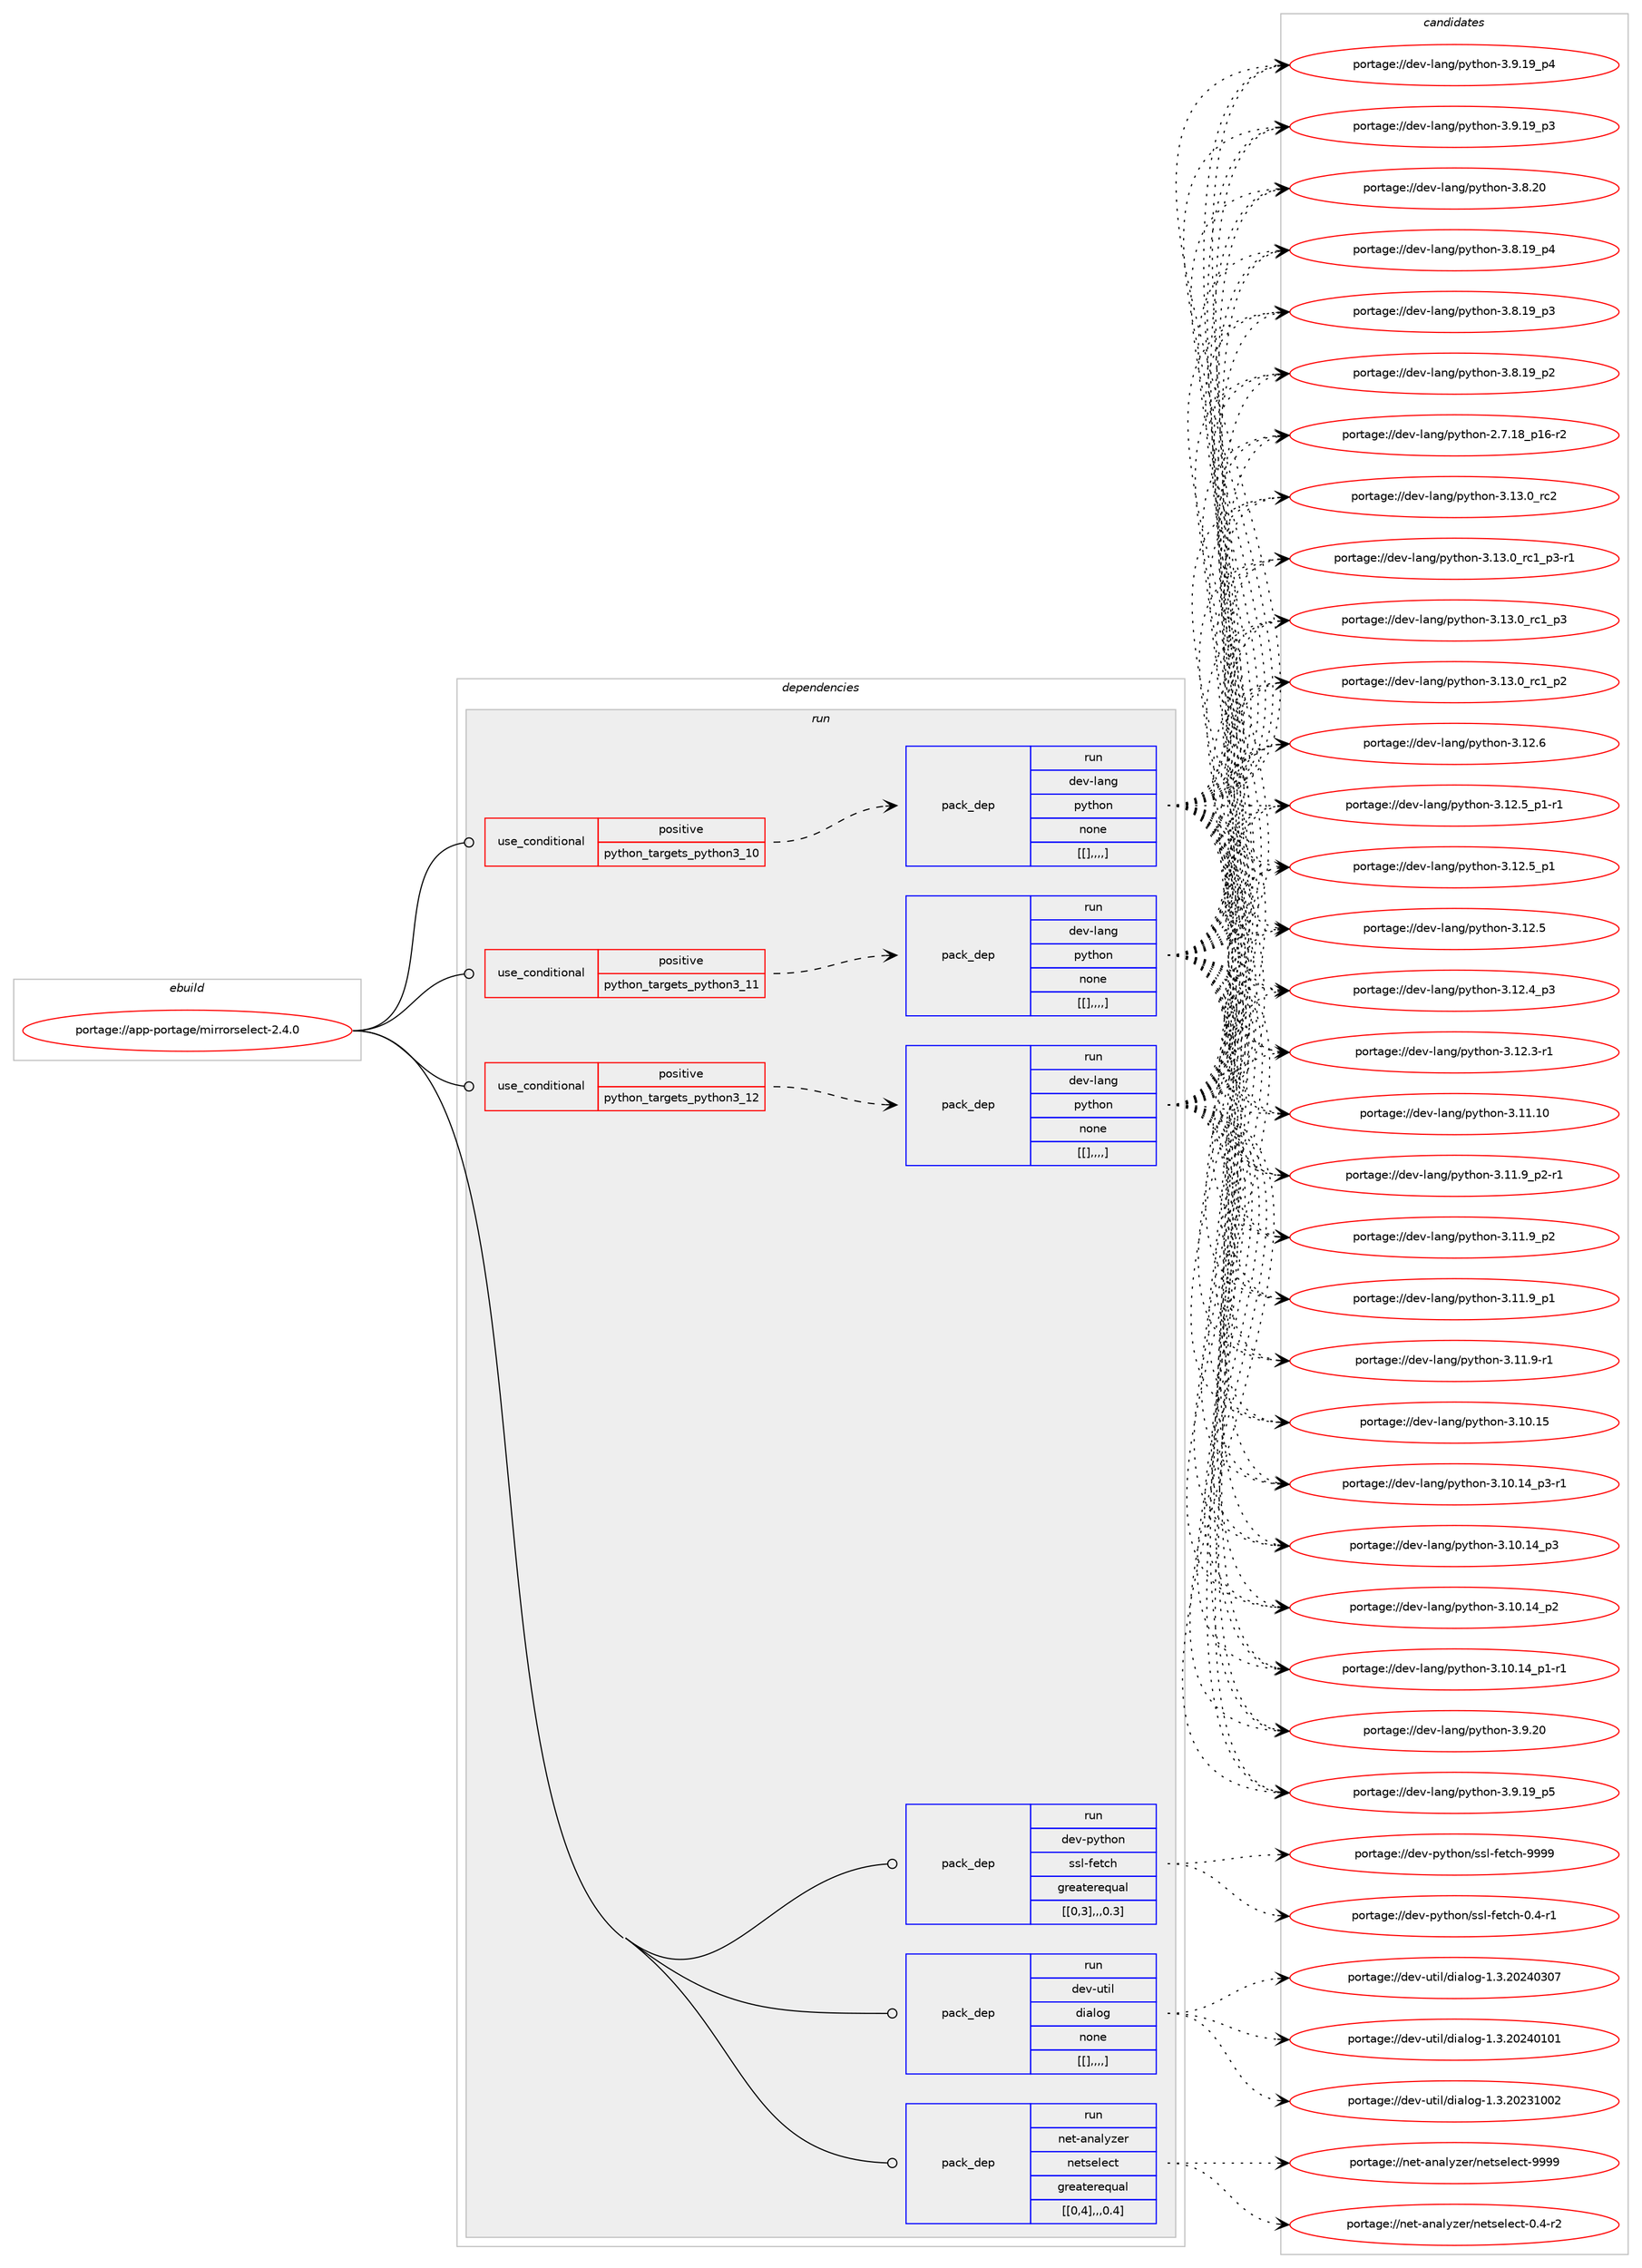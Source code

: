 digraph prolog {

# *************
# Graph options
# *************

newrank=true;
concentrate=true;
compound=true;
graph [rankdir=LR,fontname=Helvetica,fontsize=10,ranksep=1.5];#, ranksep=2.5, nodesep=0.2];
edge  [arrowhead=vee];
node  [fontname=Helvetica,fontsize=10];

# **********
# The ebuild
# **********

subgraph cluster_leftcol {
color=gray;
label=<<i>ebuild</i>>;
id [label="portage://app-portage/mirrorselect-2.4.0", color=red, width=4, href="../app-portage/mirrorselect-2.4.0.svg"];
}

# ****************
# The dependencies
# ****************

subgraph cluster_midcol {
color=gray;
label=<<i>dependencies</i>>;
subgraph cluster_compile {
fillcolor="#eeeeee";
style=filled;
label=<<i>compile</i>>;
}
subgraph cluster_compileandrun {
fillcolor="#eeeeee";
style=filled;
label=<<i>compile and run</i>>;
}
subgraph cluster_run {
fillcolor="#eeeeee";
style=filled;
label=<<i>run</i>>;
subgraph cond14303 {
dependency51634 [label=<<TABLE BORDER="0" CELLBORDER="1" CELLSPACING="0" CELLPADDING="4"><TR><TD ROWSPAN="3" CELLPADDING="10">use_conditional</TD></TR><TR><TD>positive</TD></TR><TR><TD>python_targets_python3_10</TD></TR></TABLE>>, shape=none, color=red];
subgraph pack36865 {
dependency51635 [label=<<TABLE BORDER="0" CELLBORDER="1" CELLSPACING="0" CELLPADDING="4" WIDTH="220"><TR><TD ROWSPAN="6" CELLPADDING="30">pack_dep</TD></TR><TR><TD WIDTH="110">run</TD></TR><TR><TD>dev-lang</TD></TR><TR><TD>python</TD></TR><TR><TD>none</TD></TR><TR><TD>[[],,,,]</TD></TR></TABLE>>, shape=none, color=blue];
}
dependency51634:e -> dependency51635:w [weight=20,style="dashed",arrowhead="vee"];
}
id:e -> dependency51634:w [weight=20,style="solid",arrowhead="odot"];
subgraph cond14304 {
dependency51636 [label=<<TABLE BORDER="0" CELLBORDER="1" CELLSPACING="0" CELLPADDING="4"><TR><TD ROWSPAN="3" CELLPADDING="10">use_conditional</TD></TR><TR><TD>positive</TD></TR><TR><TD>python_targets_python3_11</TD></TR></TABLE>>, shape=none, color=red];
subgraph pack36866 {
dependency51637 [label=<<TABLE BORDER="0" CELLBORDER="1" CELLSPACING="0" CELLPADDING="4" WIDTH="220"><TR><TD ROWSPAN="6" CELLPADDING="30">pack_dep</TD></TR><TR><TD WIDTH="110">run</TD></TR><TR><TD>dev-lang</TD></TR><TR><TD>python</TD></TR><TR><TD>none</TD></TR><TR><TD>[[],,,,]</TD></TR></TABLE>>, shape=none, color=blue];
}
dependency51636:e -> dependency51637:w [weight=20,style="dashed",arrowhead="vee"];
}
id:e -> dependency51636:w [weight=20,style="solid",arrowhead="odot"];
subgraph cond14305 {
dependency51638 [label=<<TABLE BORDER="0" CELLBORDER="1" CELLSPACING="0" CELLPADDING="4"><TR><TD ROWSPAN="3" CELLPADDING="10">use_conditional</TD></TR><TR><TD>positive</TD></TR><TR><TD>python_targets_python3_12</TD></TR></TABLE>>, shape=none, color=red];
subgraph pack36867 {
dependency51639 [label=<<TABLE BORDER="0" CELLBORDER="1" CELLSPACING="0" CELLPADDING="4" WIDTH="220"><TR><TD ROWSPAN="6" CELLPADDING="30">pack_dep</TD></TR><TR><TD WIDTH="110">run</TD></TR><TR><TD>dev-lang</TD></TR><TR><TD>python</TD></TR><TR><TD>none</TD></TR><TR><TD>[[],,,,]</TD></TR></TABLE>>, shape=none, color=blue];
}
dependency51638:e -> dependency51639:w [weight=20,style="dashed",arrowhead="vee"];
}
id:e -> dependency51638:w [weight=20,style="solid",arrowhead="odot"];
subgraph pack36868 {
dependency51640 [label=<<TABLE BORDER="0" CELLBORDER="1" CELLSPACING="0" CELLPADDING="4" WIDTH="220"><TR><TD ROWSPAN="6" CELLPADDING="30">pack_dep</TD></TR><TR><TD WIDTH="110">run</TD></TR><TR><TD>dev-python</TD></TR><TR><TD>ssl-fetch</TD></TR><TR><TD>greaterequal</TD></TR><TR><TD>[[0,3],,,0.3]</TD></TR></TABLE>>, shape=none, color=blue];
}
id:e -> dependency51640:w [weight=20,style="solid",arrowhead="odot"];
subgraph pack36869 {
dependency51641 [label=<<TABLE BORDER="0" CELLBORDER="1" CELLSPACING="0" CELLPADDING="4" WIDTH="220"><TR><TD ROWSPAN="6" CELLPADDING="30">pack_dep</TD></TR><TR><TD WIDTH="110">run</TD></TR><TR><TD>dev-util</TD></TR><TR><TD>dialog</TD></TR><TR><TD>none</TD></TR><TR><TD>[[],,,,]</TD></TR></TABLE>>, shape=none, color=blue];
}
id:e -> dependency51641:w [weight=20,style="solid",arrowhead="odot"];
subgraph pack36870 {
dependency51642 [label=<<TABLE BORDER="0" CELLBORDER="1" CELLSPACING="0" CELLPADDING="4" WIDTH="220"><TR><TD ROWSPAN="6" CELLPADDING="30">pack_dep</TD></TR><TR><TD WIDTH="110">run</TD></TR><TR><TD>net-analyzer</TD></TR><TR><TD>netselect</TD></TR><TR><TD>greaterequal</TD></TR><TR><TD>[[0,4],,,0.4]</TD></TR></TABLE>>, shape=none, color=blue];
}
id:e -> dependency51642:w [weight=20,style="solid",arrowhead="odot"];
}
}

# **************
# The candidates
# **************

subgraph cluster_choices {
rank=same;
color=gray;
label=<<i>candidates</i>>;

subgraph choice36865 {
color=black;
nodesep=1;
choice10010111845108971101034711212111610411111045514649514648951149950 [label="portage://dev-lang/python-3.13.0_rc2", color=red, width=4,href="../dev-lang/python-3.13.0_rc2.svg"];
choice1001011184510897110103471121211161041111104551464951464895114994995112514511449 [label="portage://dev-lang/python-3.13.0_rc1_p3-r1", color=red, width=4,href="../dev-lang/python-3.13.0_rc1_p3-r1.svg"];
choice100101118451089711010347112121116104111110455146495146489511499499511251 [label="portage://dev-lang/python-3.13.0_rc1_p3", color=red, width=4,href="../dev-lang/python-3.13.0_rc1_p3.svg"];
choice100101118451089711010347112121116104111110455146495146489511499499511250 [label="portage://dev-lang/python-3.13.0_rc1_p2", color=red, width=4,href="../dev-lang/python-3.13.0_rc1_p2.svg"];
choice10010111845108971101034711212111610411111045514649504654 [label="portage://dev-lang/python-3.12.6", color=red, width=4,href="../dev-lang/python-3.12.6.svg"];
choice1001011184510897110103471121211161041111104551464950465395112494511449 [label="portage://dev-lang/python-3.12.5_p1-r1", color=red, width=4,href="../dev-lang/python-3.12.5_p1-r1.svg"];
choice100101118451089711010347112121116104111110455146495046539511249 [label="portage://dev-lang/python-3.12.5_p1", color=red, width=4,href="../dev-lang/python-3.12.5_p1.svg"];
choice10010111845108971101034711212111610411111045514649504653 [label="portage://dev-lang/python-3.12.5", color=red, width=4,href="../dev-lang/python-3.12.5.svg"];
choice100101118451089711010347112121116104111110455146495046529511251 [label="portage://dev-lang/python-3.12.4_p3", color=red, width=4,href="../dev-lang/python-3.12.4_p3.svg"];
choice100101118451089711010347112121116104111110455146495046514511449 [label="portage://dev-lang/python-3.12.3-r1", color=red, width=4,href="../dev-lang/python-3.12.3-r1.svg"];
choice1001011184510897110103471121211161041111104551464949464948 [label="portage://dev-lang/python-3.11.10", color=red, width=4,href="../dev-lang/python-3.11.10.svg"];
choice1001011184510897110103471121211161041111104551464949465795112504511449 [label="portage://dev-lang/python-3.11.9_p2-r1", color=red, width=4,href="../dev-lang/python-3.11.9_p2-r1.svg"];
choice100101118451089711010347112121116104111110455146494946579511250 [label="portage://dev-lang/python-3.11.9_p2", color=red, width=4,href="../dev-lang/python-3.11.9_p2.svg"];
choice100101118451089711010347112121116104111110455146494946579511249 [label="portage://dev-lang/python-3.11.9_p1", color=red, width=4,href="../dev-lang/python-3.11.9_p1.svg"];
choice100101118451089711010347112121116104111110455146494946574511449 [label="portage://dev-lang/python-3.11.9-r1", color=red, width=4,href="../dev-lang/python-3.11.9-r1.svg"];
choice1001011184510897110103471121211161041111104551464948464953 [label="portage://dev-lang/python-3.10.15", color=red, width=4,href="../dev-lang/python-3.10.15.svg"];
choice100101118451089711010347112121116104111110455146494846495295112514511449 [label="portage://dev-lang/python-3.10.14_p3-r1", color=red, width=4,href="../dev-lang/python-3.10.14_p3-r1.svg"];
choice10010111845108971101034711212111610411111045514649484649529511251 [label="portage://dev-lang/python-3.10.14_p3", color=red, width=4,href="../dev-lang/python-3.10.14_p3.svg"];
choice10010111845108971101034711212111610411111045514649484649529511250 [label="portage://dev-lang/python-3.10.14_p2", color=red, width=4,href="../dev-lang/python-3.10.14_p2.svg"];
choice100101118451089711010347112121116104111110455146494846495295112494511449 [label="portage://dev-lang/python-3.10.14_p1-r1", color=red, width=4,href="../dev-lang/python-3.10.14_p1-r1.svg"];
choice10010111845108971101034711212111610411111045514657465048 [label="portage://dev-lang/python-3.9.20", color=red, width=4,href="../dev-lang/python-3.9.20.svg"];
choice100101118451089711010347112121116104111110455146574649579511253 [label="portage://dev-lang/python-3.9.19_p5", color=red, width=4,href="../dev-lang/python-3.9.19_p5.svg"];
choice100101118451089711010347112121116104111110455146574649579511252 [label="portage://dev-lang/python-3.9.19_p4", color=red, width=4,href="../dev-lang/python-3.9.19_p4.svg"];
choice100101118451089711010347112121116104111110455146574649579511251 [label="portage://dev-lang/python-3.9.19_p3", color=red, width=4,href="../dev-lang/python-3.9.19_p3.svg"];
choice10010111845108971101034711212111610411111045514656465048 [label="portage://dev-lang/python-3.8.20", color=red, width=4,href="../dev-lang/python-3.8.20.svg"];
choice100101118451089711010347112121116104111110455146564649579511252 [label="portage://dev-lang/python-3.8.19_p4", color=red, width=4,href="../dev-lang/python-3.8.19_p4.svg"];
choice100101118451089711010347112121116104111110455146564649579511251 [label="portage://dev-lang/python-3.8.19_p3", color=red, width=4,href="../dev-lang/python-3.8.19_p3.svg"];
choice100101118451089711010347112121116104111110455146564649579511250 [label="portage://dev-lang/python-3.8.19_p2", color=red, width=4,href="../dev-lang/python-3.8.19_p2.svg"];
choice100101118451089711010347112121116104111110455046554649569511249544511450 [label="portage://dev-lang/python-2.7.18_p16-r2", color=red, width=4,href="../dev-lang/python-2.7.18_p16-r2.svg"];
dependency51635:e -> choice10010111845108971101034711212111610411111045514649514648951149950:w [style=dotted,weight="100"];
dependency51635:e -> choice1001011184510897110103471121211161041111104551464951464895114994995112514511449:w [style=dotted,weight="100"];
dependency51635:e -> choice100101118451089711010347112121116104111110455146495146489511499499511251:w [style=dotted,weight="100"];
dependency51635:e -> choice100101118451089711010347112121116104111110455146495146489511499499511250:w [style=dotted,weight="100"];
dependency51635:e -> choice10010111845108971101034711212111610411111045514649504654:w [style=dotted,weight="100"];
dependency51635:e -> choice1001011184510897110103471121211161041111104551464950465395112494511449:w [style=dotted,weight="100"];
dependency51635:e -> choice100101118451089711010347112121116104111110455146495046539511249:w [style=dotted,weight="100"];
dependency51635:e -> choice10010111845108971101034711212111610411111045514649504653:w [style=dotted,weight="100"];
dependency51635:e -> choice100101118451089711010347112121116104111110455146495046529511251:w [style=dotted,weight="100"];
dependency51635:e -> choice100101118451089711010347112121116104111110455146495046514511449:w [style=dotted,weight="100"];
dependency51635:e -> choice1001011184510897110103471121211161041111104551464949464948:w [style=dotted,weight="100"];
dependency51635:e -> choice1001011184510897110103471121211161041111104551464949465795112504511449:w [style=dotted,weight="100"];
dependency51635:e -> choice100101118451089711010347112121116104111110455146494946579511250:w [style=dotted,weight="100"];
dependency51635:e -> choice100101118451089711010347112121116104111110455146494946579511249:w [style=dotted,weight="100"];
dependency51635:e -> choice100101118451089711010347112121116104111110455146494946574511449:w [style=dotted,weight="100"];
dependency51635:e -> choice1001011184510897110103471121211161041111104551464948464953:w [style=dotted,weight="100"];
dependency51635:e -> choice100101118451089711010347112121116104111110455146494846495295112514511449:w [style=dotted,weight="100"];
dependency51635:e -> choice10010111845108971101034711212111610411111045514649484649529511251:w [style=dotted,weight="100"];
dependency51635:e -> choice10010111845108971101034711212111610411111045514649484649529511250:w [style=dotted,weight="100"];
dependency51635:e -> choice100101118451089711010347112121116104111110455146494846495295112494511449:w [style=dotted,weight="100"];
dependency51635:e -> choice10010111845108971101034711212111610411111045514657465048:w [style=dotted,weight="100"];
dependency51635:e -> choice100101118451089711010347112121116104111110455146574649579511253:w [style=dotted,weight="100"];
dependency51635:e -> choice100101118451089711010347112121116104111110455146574649579511252:w [style=dotted,weight="100"];
dependency51635:e -> choice100101118451089711010347112121116104111110455146574649579511251:w [style=dotted,weight="100"];
dependency51635:e -> choice10010111845108971101034711212111610411111045514656465048:w [style=dotted,weight="100"];
dependency51635:e -> choice100101118451089711010347112121116104111110455146564649579511252:w [style=dotted,weight="100"];
dependency51635:e -> choice100101118451089711010347112121116104111110455146564649579511251:w [style=dotted,weight="100"];
dependency51635:e -> choice100101118451089711010347112121116104111110455146564649579511250:w [style=dotted,weight="100"];
dependency51635:e -> choice100101118451089711010347112121116104111110455046554649569511249544511450:w [style=dotted,weight="100"];
}
subgraph choice36866 {
color=black;
nodesep=1;
choice10010111845108971101034711212111610411111045514649514648951149950 [label="portage://dev-lang/python-3.13.0_rc2", color=red, width=4,href="../dev-lang/python-3.13.0_rc2.svg"];
choice1001011184510897110103471121211161041111104551464951464895114994995112514511449 [label="portage://dev-lang/python-3.13.0_rc1_p3-r1", color=red, width=4,href="../dev-lang/python-3.13.0_rc1_p3-r1.svg"];
choice100101118451089711010347112121116104111110455146495146489511499499511251 [label="portage://dev-lang/python-3.13.0_rc1_p3", color=red, width=4,href="../dev-lang/python-3.13.0_rc1_p3.svg"];
choice100101118451089711010347112121116104111110455146495146489511499499511250 [label="portage://dev-lang/python-3.13.0_rc1_p2", color=red, width=4,href="../dev-lang/python-3.13.0_rc1_p2.svg"];
choice10010111845108971101034711212111610411111045514649504654 [label="portage://dev-lang/python-3.12.6", color=red, width=4,href="../dev-lang/python-3.12.6.svg"];
choice1001011184510897110103471121211161041111104551464950465395112494511449 [label="portage://dev-lang/python-3.12.5_p1-r1", color=red, width=4,href="../dev-lang/python-3.12.5_p1-r1.svg"];
choice100101118451089711010347112121116104111110455146495046539511249 [label="portage://dev-lang/python-3.12.5_p1", color=red, width=4,href="../dev-lang/python-3.12.5_p1.svg"];
choice10010111845108971101034711212111610411111045514649504653 [label="portage://dev-lang/python-3.12.5", color=red, width=4,href="../dev-lang/python-3.12.5.svg"];
choice100101118451089711010347112121116104111110455146495046529511251 [label="portage://dev-lang/python-3.12.4_p3", color=red, width=4,href="../dev-lang/python-3.12.4_p3.svg"];
choice100101118451089711010347112121116104111110455146495046514511449 [label="portage://dev-lang/python-3.12.3-r1", color=red, width=4,href="../dev-lang/python-3.12.3-r1.svg"];
choice1001011184510897110103471121211161041111104551464949464948 [label="portage://dev-lang/python-3.11.10", color=red, width=4,href="../dev-lang/python-3.11.10.svg"];
choice1001011184510897110103471121211161041111104551464949465795112504511449 [label="portage://dev-lang/python-3.11.9_p2-r1", color=red, width=4,href="../dev-lang/python-3.11.9_p2-r1.svg"];
choice100101118451089711010347112121116104111110455146494946579511250 [label="portage://dev-lang/python-3.11.9_p2", color=red, width=4,href="../dev-lang/python-3.11.9_p2.svg"];
choice100101118451089711010347112121116104111110455146494946579511249 [label="portage://dev-lang/python-3.11.9_p1", color=red, width=4,href="../dev-lang/python-3.11.9_p1.svg"];
choice100101118451089711010347112121116104111110455146494946574511449 [label="portage://dev-lang/python-3.11.9-r1", color=red, width=4,href="../dev-lang/python-3.11.9-r1.svg"];
choice1001011184510897110103471121211161041111104551464948464953 [label="portage://dev-lang/python-3.10.15", color=red, width=4,href="../dev-lang/python-3.10.15.svg"];
choice100101118451089711010347112121116104111110455146494846495295112514511449 [label="portage://dev-lang/python-3.10.14_p3-r1", color=red, width=4,href="../dev-lang/python-3.10.14_p3-r1.svg"];
choice10010111845108971101034711212111610411111045514649484649529511251 [label="portage://dev-lang/python-3.10.14_p3", color=red, width=4,href="../dev-lang/python-3.10.14_p3.svg"];
choice10010111845108971101034711212111610411111045514649484649529511250 [label="portage://dev-lang/python-3.10.14_p2", color=red, width=4,href="../dev-lang/python-3.10.14_p2.svg"];
choice100101118451089711010347112121116104111110455146494846495295112494511449 [label="portage://dev-lang/python-3.10.14_p1-r1", color=red, width=4,href="../dev-lang/python-3.10.14_p1-r1.svg"];
choice10010111845108971101034711212111610411111045514657465048 [label="portage://dev-lang/python-3.9.20", color=red, width=4,href="../dev-lang/python-3.9.20.svg"];
choice100101118451089711010347112121116104111110455146574649579511253 [label="portage://dev-lang/python-3.9.19_p5", color=red, width=4,href="../dev-lang/python-3.9.19_p5.svg"];
choice100101118451089711010347112121116104111110455146574649579511252 [label="portage://dev-lang/python-3.9.19_p4", color=red, width=4,href="../dev-lang/python-3.9.19_p4.svg"];
choice100101118451089711010347112121116104111110455146574649579511251 [label="portage://dev-lang/python-3.9.19_p3", color=red, width=4,href="../dev-lang/python-3.9.19_p3.svg"];
choice10010111845108971101034711212111610411111045514656465048 [label="portage://dev-lang/python-3.8.20", color=red, width=4,href="../dev-lang/python-3.8.20.svg"];
choice100101118451089711010347112121116104111110455146564649579511252 [label="portage://dev-lang/python-3.8.19_p4", color=red, width=4,href="../dev-lang/python-3.8.19_p4.svg"];
choice100101118451089711010347112121116104111110455146564649579511251 [label="portage://dev-lang/python-3.8.19_p3", color=red, width=4,href="../dev-lang/python-3.8.19_p3.svg"];
choice100101118451089711010347112121116104111110455146564649579511250 [label="portage://dev-lang/python-3.8.19_p2", color=red, width=4,href="../dev-lang/python-3.8.19_p2.svg"];
choice100101118451089711010347112121116104111110455046554649569511249544511450 [label="portage://dev-lang/python-2.7.18_p16-r2", color=red, width=4,href="../dev-lang/python-2.7.18_p16-r2.svg"];
dependency51637:e -> choice10010111845108971101034711212111610411111045514649514648951149950:w [style=dotted,weight="100"];
dependency51637:e -> choice1001011184510897110103471121211161041111104551464951464895114994995112514511449:w [style=dotted,weight="100"];
dependency51637:e -> choice100101118451089711010347112121116104111110455146495146489511499499511251:w [style=dotted,weight="100"];
dependency51637:e -> choice100101118451089711010347112121116104111110455146495146489511499499511250:w [style=dotted,weight="100"];
dependency51637:e -> choice10010111845108971101034711212111610411111045514649504654:w [style=dotted,weight="100"];
dependency51637:e -> choice1001011184510897110103471121211161041111104551464950465395112494511449:w [style=dotted,weight="100"];
dependency51637:e -> choice100101118451089711010347112121116104111110455146495046539511249:w [style=dotted,weight="100"];
dependency51637:e -> choice10010111845108971101034711212111610411111045514649504653:w [style=dotted,weight="100"];
dependency51637:e -> choice100101118451089711010347112121116104111110455146495046529511251:w [style=dotted,weight="100"];
dependency51637:e -> choice100101118451089711010347112121116104111110455146495046514511449:w [style=dotted,weight="100"];
dependency51637:e -> choice1001011184510897110103471121211161041111104551464949464948:w [style=dotted,weight="100"];
dependency51637:e -> choice1001011184510897110103471121211161041111104551464949465795112504511449:w [style=dotted,weight="100"];
dependency51637:e -> choice100101118451089711010347112121116104111110455146494946579511250:w [style=dotted,weight="100"];
dependency51637:e -> choice100101118451089711010347112121116104111110455146494946579511249:w [style=dotted,weight="100"];
dependency51637:e -> choice100101118451089711010347112121116104111110455146494946574511449:w [style=dotted,weight="100"];
dependency51637:e -> choice1001011184510897110103471121211161041111104551464948464953:w [style=dotted,weight="100"];
dependency51637:e -> choice100101118451089711010347112121116104111110455146494846495295112514511449:w [style=dotted,weight="100"];
dependency51637:e -> choice10010111845108971101034711212111610411111045514649484649529511251:w [style=dotted,weight="100"];
dependency51637:e -> choice10010111845108971101034711212111610411111045514649484649529511250:w [style=dotted,weight="100"];
dependency51637:e -> choice100101118451089711010347112121116104111110455146494846495295112494511449:w [style=dotted,weight="100"];
dependency51637:e -> choice10010111845108971101034711212111610411111045514657465048:w [style=dotted,weight="100"];
dependency51637:e -> choice100101118451089711010347112121116104111110455146574649579511253:w [style=dotted,weight="100"];
dependency51637:e -> choice100101118451089711010347112121116104111110455146574649579511252:w [style=dotted,weight="100"];
dependency51637:e -> choice100101118451089711010347112121116104111110455146574649579511251:w [style=dotted,weight="100"];
dependency51637:e -> choice10010111845108971101034711212111610411111045514656465048:w [style=dotted,weight="100"];
dependency51637:e -> choice100101118451089711010347112121116104111110455146564649579511252:w [style=dotted,weight="100"];
dependency51637:e -> choice100101118451089711010347112121116104111110455146564649579511251:w [style=dotted,weight="100"];
dependency51637:e -> choice100101118451089711010347112121116104111110455146564649579511250:w [style=dotted,weight="100"];
dependency51637:e -> choice100101118451089711010347112121116104111110455046554649569511249544511450:w [style=dotted,weight="100"];
}
subgraph choice36867 {
color=black;
nodesep=1;
choice10010111845108971101034711212111610411111045514649514648951149950 [label="portage://dev-lang/python-3.13.0_rc2", color=red, width=4,href="../dev-lang/python-3.13.0_rc2.svg"];
choice1001011184510897110103471121211161041111104551464951464895114994995112514511449 [label="portage://dev-lang/python-3.13.0_rc1_p3-r1", color=red, width=4,href="../dev-lang/python-3.13.0_rc1_p3-r1.svg"];
choice100101118451089711010347112121116104111110455146495146489511499499511251 [label="portage://dev-lang/python-3.13.0_rc1_p3", color=red, width=4,href="../dev-lang/python-3.13.0_rc1_p3.svg"];
choice100101118451089711010347112121116104111110455146495146489511499499511250 [label="portage://dev-lang/python-3.13.0_rc1_p2", color=red, width=4,href="../dev-lang/python-3.13.0_rc1_p2.svg"];
choice10010111845108971101034711212111610411111045514649504654 [label="portage://dev-lang/python-3.12.6", color=red, width=4,href="../dev-lang/python-3.12.6.svg"];
choice1001011184510897110103471121211161041111104551464950465395112494511449 [label="portage://dev-lang/python-3.12.5_p1-r1", color=red, width=4,href="../dev-lang/python-3.12.5_p1-r1.svg"];
choice100101118451089711010347112121116104111110455146495046539511249 [label="portage://dev-lang/python-3.12.5_p1", color=red, width=4,href="../dev-lang/python-3.12.5_p1.svg"];
choice10010111845108971101034711212111610411111045514649504653 [label="portage://dev-lang/python-3.12.5", color=red, width=4,href="../dev-lang/python-3.12.5.svg"];
choice100101118451089711010347112121116104111110455146495046529511251 [label="portage://dev-lang/python-3.12.4_p3", color=red, width=4,href="../dev-lang/python-3.12.4_p3.svg"];
choice100101118451089711010347112121116104111110455146495046514511449 [label="portage://dev-lang/python-3.12.3-r1", color=red, width=4,href="../dev-lang/python-3.12.3-r1.svg"];
choice1001011184510897110103471121211161041111104551464949464948 [label="portage://dev-lang/python-3.11.10", color=red, width=4,href="../dev-lang/python-3.11.10.svg"];
choice1001011184510897110103471121211161041111104551464949465795112504511449 [label="portage://dev-lang/python-3.11.9_p2-r1", color=red, width=4,href="../dev-lang/python-3.11.9_p2-r1.svg"];
choice100101118451089711010347112121116104111110455146494946579511250 [label="portage://dev-lang/python-3.11.9_p2", color=red, width=4,href="../dev-lang/python-3.11.9_p2.svg"];
choice100101118451089711010347112121116104111110455146494946579511249 [label="portage://dev-lang/python-3.11.9_p1", color=red, width=4,href="../dev-lang/python-3.11.9_p1.svg"];
choice100101118451089711010347112121116104111110455146494946574511449 [label="portage://dev-lang/python-3.11.9-r1", color=red, width=4,href="../dev-lang/python-3.11.9-r1.svg"];
choice1001011184510897110103471121211161041111104551464948464953 [label="portage://dev-lang/python-3.10.15", color=red, width=4,href="../dev-lang/python-3.10.15.svg"];
choice100101118451089711010347112121116104111110455146494846495295112514511449 [label="portage://dev-lang/python-3.10.14_p3-r1", color=red, width=4,href="../dev-lang/python-3.10.14_p3-r1.svg"];
choice10010111845108971101034711212111610411111045514649484649529511251 [label="portage://dev-lang/python-3.10.14_p3", color=red, width=4,href="../dev-lang/python-3.10.14_p3.svg"];
choice10010111845108971101034711212111610411111045514649484649529511250 [label="portage://dev-lang/python-3.10.14_p2", color=red, width=4,href="../dev-lang/python-3.10.14_p2.svg"];
choice100101118451089711010347112121116104111110455146494846495295112494511449 [label="portage://dev-lang/python-3.10.14_p1-r1", color=red, width=4,href="../dev-lang/python-3.10.14_p1-r1.svg"];
choice10010111845108971101034711212111610411111045514657465048 [label="portage://dev-lang/python-3.9.20", color=red, width=4,href="../dev-lang/python-3.9.20.svg"];
choice100101118451089711010347112121116104111110455146574649579511253 [label="portage://dev-lang/python-3.9.19_p5", color=red, width=4,href="../dev-lang/python-3.9.19_p5.svg"];
choice100101118451089711010347112121116104111110455146574649579511252 [label="portage://dev-lang/python-3.9.19_p4", color=red, width=4,href="../dev-lang/python-3.9.19_p4.svg"];
choice100101118451089711010347112121116104111110455146574649579511251 [label="portage://dev-lang/python-3.9.19_p3", color=red, width=4,href="../dev-lang/python-3.9.19_p3.svg"];
choice10010111845108971101034711212111610411111045514656465048 [label="portage://dev-lang/python-3.8.20", color=red, width=4,href="../dev-lang/python-3.8.20.svg"];
choice100101118451089711010347112121116104111110455146564649579511252 [label="portage://dev-lang/python-3.8.19_p4", color=red, width=4,href="../dev-lang/python-3.8.19_p4.svg"];
choice100101118451089711010347112121116104111110455146564649579511251 [label="portage://dev-lang/python-3.8.19_p3", color=red, width=4,href="../dev-lang/python-3.8.19_p3.svg"];
choice100101118451089711010347112121116104111110455146564649579511250 [label="portage://dev-lang/python-3.8.19_p2", color=red, width=4,href="../dev-lang/python-3.8.19_p2.svg"];
choice100101118451089711010347112121116104111110455046554649569511249544511450 [label="portage://dev-lang/python-2.7.18_p16-r2", color=red, width=4,href="../dev-lang/python-2.7.18_p16-r2.svg"];
dependency51639:e -> choice10010111845108971101034711212111610411111045514649514648951149950:w [style=dotted,weight="100"];
dependency51639:e -> choice1001011184510897110103471121211161041111104551464951464895114994995112514511449:w [style=dotted,weight="100"];
dependency51639:e -> choice100101118451089711010347112121116104111110455146495146489511499499511251:w [style=dotted,weight="100"];
dependency51639:e -> choice100101118451089711010347112121116104111110455146495146489511499499511250:w [style=dotted,weight="100"];
dependency51639:e -> choice10010111845108971101034711212111610411111045514649504654:w [style=dotted,weight="100"];
dependency51639:e -> choice1001011184510897110103471121211161041111104551464950465395112494511449:w [style=dotted,weight="100"];
dependency51639:e -> choice100101118451089711010347112121116104111110455146495046539511249:w [style=dotted,weight="100"];
dependency51639:e -> choice10010111845108971101034711212111610411111045514649504653:w [style=dotted,weight="100"];
dependency51639:e -> choice100101118451089711010347112121116104111110455146495046529511251:w [style=dotted,weight="100"];
dependency51639:e -> choice100101118451089711010347112121116104111110455146495046514511449:w [style=dotted,weight="100"];
dependency51639:e -> choice1001011184510897110103471121211161041111104551464949464948:w [style=dotted,weight="100"];
dependency51639:e -> choice1001011184510897110103471121211161041111104551464949465795112504511449:w [style=dotted,weight="100"];
dependency51639:e -> choice100101118451089711010347112121116104111110455146494946579511250:w [style=dotted,weight="100"];
dependency51639:e -> choice100101118451089711010347112121116104111110455146494946579511249:w [style=dotted,weight="100"];
dependency51639:e -> choice100101118451089711010347112121116104111110455146494946574511449:w [style=dotted,weight="100"];
dependency51639:e -> choice1001011184510897110103471121211161041111104551464948464953:w [style=dotted,weight="100"];
dependency51639:e -> choice100101118451089711010347112121116104111110455146494846495295112514511449:w [style=dotted,weight="100"];
dependency51639:e -> choice10010111845108971101034711212111610411111045514649484649529511251:w [style=dotted,weight="100"];
dependency51639:e -> choice10010111845108971101034711212111610411111045514649484649529511250:w [style=dotted,weight="100"];
dependency51639:e -> choice100101118451089711010347112121116104111110455146494846495295112494511449:w [style=dotted,weight="100"];
dependency51639:e -> choice10010111845108971101034711212111610411111045514657465048:w [style=dotted,weight="100"];
dependency51639:e -> choice100101118451089711010347112121116104111110455146574649579511253:w [style=dotted,weight="100"];
dependency51639:e -> choice100101118451089711010347112121116104111110455146574649579511252:w [style=dotted,weight="100"];
dependency51639:e -> choice100101118451089711010347112121116104111110455146574649579511251:w [style=dotted,weight="100"];
dependency51639:e -> choice10010111845108971101034711212111610411111045514656465048:w [style=dotted,weight="100"];
dependency51639:e -> choice100101118451089711010347112121116104111110455146564649579511252:w [style=dotted,weight="100"];
dependency51639:e -> choice100101118451089711010347112121116104111110455146564649579511251:w [style=dotted,weight="100"];
dependency51639:e -> choice100101118451089711010347112121116104111110455146564649579511250:w [style=dotted,weight="100"];
dependency51639:e -> choice100101118451089711010347112121116104111110455046554649569511249544511450:w [style=dotted,weight="100"];
}
subgraph choice36868 {
color=black;
nodesep=1;
choice100101118451121211161041111104711511510845102101116991044557575757 [label="portage://dev-python/ssl-fetch-9999", color=red, width=4,href="../dev-python/ssl-fetch-9999.svg"];
choice10010111845112121116104111110471151151084510210111699104454846524511449 [label="portage://dev-python/ssl-fetch-0.4-r1", color=red, width=4,href="../dev-python/ssl-fetch-0.4-r1.svg"];
dependency51640:e -> choice100101118451121211161041111104711511510845102101116991044557575757:w [style=dotted,weight="100"];
dependency51640:e -> choice10010111845112121116104111110471151151084510210111699104454846524511449:w [style=dotted,weight="100"];
}
subgraph choice36869 {
color=black;
nodesep=1;
choice10010111845117116105108471001059710811110345494651465048505248514855 [label="portage://dev-util/dialog-1.3.20240307", color=red, width=4,href="../dev-util/dialog-1.3.20240307.svg"];
choice10010111845117116105108471001059710811110345494651465048505248494849 [label="portage://dev-util/dialog-1.3.20240101", color=red, width=4,href="../dev-util/dialog-1.3.20240101.svg"];
choice10010111845117116105108471001059710811110345494651465048505149484850 [label="portage://dev-util/dialog-1.3.20231002", color=red, width=4,href="../dev-util/dialog-1.3.20231002.svg"];
dependency51641:e -> choice10010111845117116105108471001059710811110345494651465048505248514855:w [style=dotted,weight="100"];
dependency51641:e -> choice10010111845117116105108471001059710811110345494651465048505248494849:w [style=dotted,weight="100"];
dependency51641:e -> choice10010111845117116105108471001059710811110345494651465048505149484850:w [style=dotted,weight="100"];
}
subgraph choice36870 {
color=black;
nodesep=1;
choice11010111645971109710812112210111447110101116115101108101991164557575757 [label="portage://net-analyzer/netselect-9999", color=red, width=4,href="../net-analyzer/netselect-9999.svg"];
choice1101011164597110971081211221011144711010111611510110810199116454846524511450 [label="portage://net-analyzer/netselect-0.4-r2", color=red, width=4,href="../net-analyzer/netselect-0.4-r2.svg"];
dependency51642:e -> choice11010111645971109710812112210111447110101116115101108101991164557575757:w [style=dotted,weight="100"];
dependency51642:e -> choice1101011164597110971081211221011144711010111611510110810199116454846524511450:w [style=dotted,weight="100"];
}
}

}
